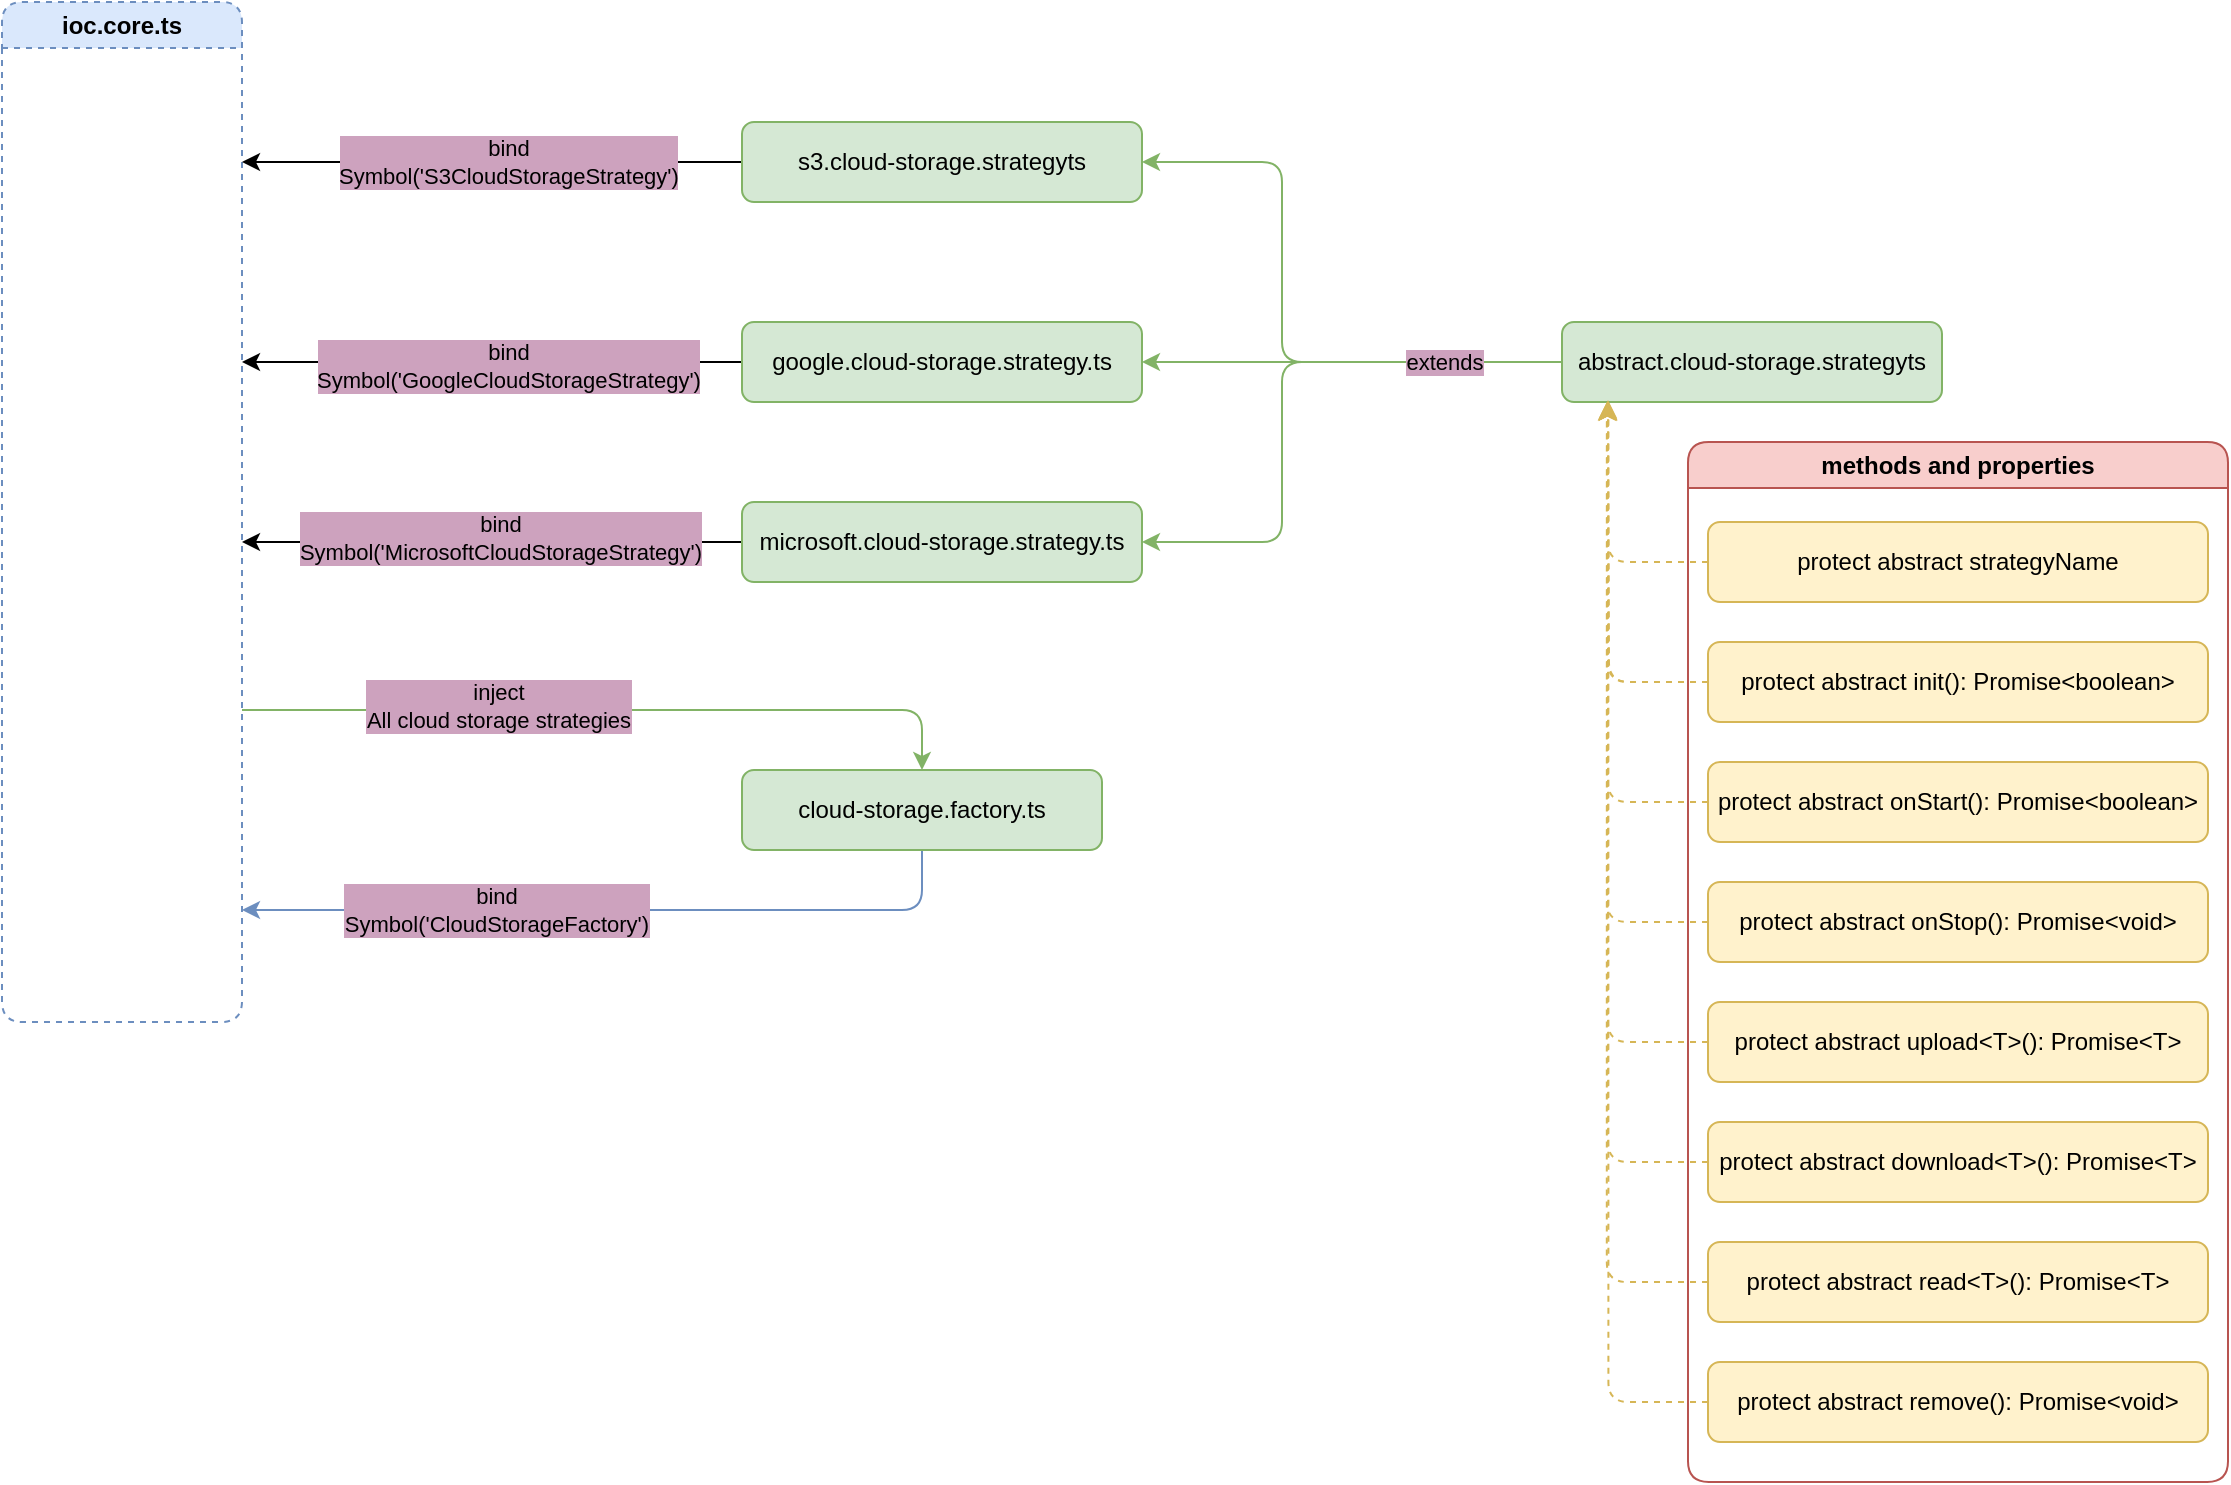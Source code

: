 <mxfile version="21.0.10" type="github"><diagram name="Страница 1" id="WoqDAE_oMoKW68vzLQhR"><mxGraphModel dx="1707" dy="395" grid="1" gridSize="10" guides="1" tooltips="1" connect="1" arrows="1" fold="1" page="1" pageScale="1" pageWidth="827" pageHeight="1169" math="0" shadow="0"><root><mxCell id="0"/><mxCell id="1" parent="0"/><mxCell id="4fexfYk7WuTx_6H0amcR-1" value="ioc.core.ts" style="swimlane;whiteSpace=wrap;html=1;rounded=1;dashed=1;fillColor=#dae8fc;strokeColor=#6c8ebf;" parent="1" vertex="1"><mxGeometry x="-40" y="130" width="120" height="510" as="geometry"/></mxCell><mxCell id="4fexfYk7WuTx_6H0amcR-2" style="edgeStyle=orthogonalEdgeStyle;rounded=0;orthogonalLoop=1;jettySize=auto;html=1;" parent="1" source="4fexfYk7WuTx_6H0amcR-4" edge="1"><mxGeometry relative="1" as="geometry"><mxPoint x="80" y="210" as="targetPoint"/></mxGeometry></mxCell><mxCell id="4fexfYk7WuTx_6H0amcR-3" value="bind&lt;br&gt;Symbol('S3CloudStorageStrategy')" style="edgeLabel;html=1;align=center;verticalAlign=middle;resizable=0;points=[];labelBackgroundColor=#CDA2BE;" parent="4fexfYk7WuTx_6H0amcR-2" vertex="1" connectable="0"><mxGeometry x="-0.066" relative="1" as="geometry"><mxPoint as="offset"/></mxGeometry></mxCell><mxCell id="4fexfYk7WuTx_6H0amcR-4" value="s3.cloud-storage.strategyts" style="rounded=1;whiteSpace=wrap;html=1;fillColor=#d5e8d4;strokeColor=#82b366;" parent="1" vertex="1"><mxGeometry x="330" y="190" width="200" height="40" as="geometry"/></mxCell><mxCell id="4fexfYk7WuTx_6H0amcR-5" style="edgeStyle=orthogonalEdgeStyle;rounded=0;orthogonalLoop=1;jettySize=auto;html=1;exitX=0;exitY=0.5;exitDx=0;exitDy=0;" parent="1" source="4fexfYk7WuTx_6H0amcR-6" edge="1"><mxGeometry relative="1" as="geometry"><mxPoint x="80" y="310" as="targetPoint"/></mxGeometry></mxCell><mxCell id="4fexfYk7WuTx_6H0amcR-6" value="google.cloud-storage.strategy.ts" style="rounded=1;whiteSpace=wrap;html=1;fillColor=#d5e8d4;strokeColor=#82b366;" parent="1" vertex="1"><mxGeometry x="330" y="290" width="200" height="40" as="geometry"/></mxCell><mxCell id="4fexfYk7WuTx_6H0amcR-7" style="edgeStyle=orthogonalEdgeStyle;rounded=0;orthogonalLoop=1;jettySize=auto;html=1;" parent="1" source="4fexfYk7WuTx_6H0amcR-9" edge="1"><mxGeometry relative="1" as="geometry"><mxPoint x="80" y="400" as="targetPoint"/><Array as="points"><mxPoint x="220" y="400"/><mxPoint x="220" y="400"/></Array></mxGeometry></mxCell><mxCell id="4fexfYk7WuTx_6H0amcR-8" value="bind&lt;br&gt;Symbol('MicrosoftCloudStorageStrategy')" style="edgeLabel;html=1;align=center;verticalAlign=middle;resizable=0;points=[];labelBackgroundColor=#CDA2BE;" parent="4fexfYk7WuTx_6H0amcR-7" vertex="1" connectable="0"><mxGeometry x="0.083" y="-2" relative="1" as="geometry"><mxPoint x="14" as="offset"/></mxGeometry></mxCell><mxCell id="4fexfYk7WuTx_6H0amcR-9" value="microsoft.cloud-storage.strategy.ts" style="rounded=1;whiteSpace=wrap;html=1;fillColor=#d5e8d4;strokeColor=#82b366;" parent="1" vertex="1"><mxGeometry x="330" y="380" width="200" height="40" as="geometry"/></mxCell><mxCell id="4fexfYk7WuTx_6H0amcR-10" value="bind&lt;br&gt;Symbol('GoogleCloudStorageStrategy')" style="edgeLabel;html=1;align=center;verticalAlign=middle;resizable=0;points=[];labelBackgroundColor=#CDA2BE;" parent="1" vertex="1" connectable="0"><mxGeometry x="209.997" y="230" as="geometry"><mxPoint x="3" y="82" as="offset"/></mxGeometry></mxCell><mxCell id="4fexfYk7WuTx_6H0amcR-11" style="edgeStyle=orthogonalEdgeStyle;rounded=1;orthogonalLoop=1;jettySize=auto;html=1;entryX=1;entryY=0.5;entryDx=0;entryDy=0;fillColor=#d5e8d4;strokeColor=#82b366;" parent="1" source="4fexfYk7WuTx_6H0amcR-17" target="4fexfYk7WuTx_6H0amcR-4" edge="1"><mxGeometry relative="1" as="geometry"><Array as="points"><mxPoint x="600" y="310"/><mxPoint x="600" y="210"/></Array></mxGeometry></mxCell><mxCell id="4fexfYk7WuTx_6H0amcR-12" style="edgeStyle=orthogonalEdgeStyle;rounded=1;orthogonalLoop=1;jettySize=auto;html=1;entryX=1;entryY=0.5;entryDx=0;entryDy=0;fillColor=#d5e8d4;strokeColor=#82b366;" parent="1" source="4fexfYk7WuTx_6H0amcR-17" target="4fexfYk7WuTx_6H0amcR-6" edge="1"><mxGeometry relative="1" as="geometry"/></mxCell><mxCell id="4fexfYk7WuTx_6H0amcR-13" style="edgeStyle=orthogonalEdgeStyle;rounded=1;orthogonalLoop=1;jettySize=auto;html=1;entryX=1;entryY=0.5;entryDx=0;entryDy=0;fillColor=#d5e8d4;strokeColor=#82b366;" parent="1" source="4fexfYk7WuTx_6H0amcR-17" target="4fexfYk7WuTx_6H0amcR-9" edge="1"><mxGeometry relative="1" as="geometry"><Array as="points"><mxPoint x="600" y="310"/><mxPoint x="600" y="400"/></Array></mxGeometry></mxCell><mxCell id="4fexfYk7WuTx_6H0amcR-36" value="extends" style="edgeLabel;html=1;align=center;verticalAlign=middle;resizable=0;points=[];labelBackgroundColor=#CDA2BE;" parent="4fexfYk7WuTx_6H0amcR-13" vertex="1" connectable="0"><mxGeometry x="-0.636" relative="1" as="geometry"><mxPoint x="-5" as="offset"/></mxGeometry></mxCell><mxCell id="4fexfYk7WuTx_6H0amcR-17" value="abstract.cloud-storage.strategyts" style="rounded=1;whiteSpace=wrap;html=1;fillColor=#d5e8d4;strokeColor=#82b366;" parent="1" vertex="1"><mxGeometry x="740" y="290" width="190" height="40" as="geometry"/></mxCell><mxCell id="4fexfYk7WuTx_6H0amcR-18" value="methods and properties" style="swimlane;whiteSpace=wrap;html=1;fillColor=#f8cecc;strokeColor=#b85450;rounded=1;" parent="1" vertex="1"><mxGeometry x="803" y="350" width="270" height="520" as="geometry"/></mxCell><mxCell id="4fexfYk7WuTx_6H0amcR-19" value="protect abstract strategyName" style="rounded=1;whiteSpace=wrap;html=1;fillColor=#fff2cc;strokeColor=#d6b656;" parent="4fexfYk7WuTx_6H0amcR-18" vertex="1"><mxGeometry x="10" y="40" width="250" height="40" as="geometry"/></mxCell><mxCell id="4fexfYk7WuTx_6H0amcR-38" value="protect abstract init(): Promise&amp;lt;boolean&amp;gt;" style="rounded=1;whiteSpace=wrap;html=1;fillColor=#fff2cc;strokeColor=#d6b656;" parent="4fexfYk7WuTx_6H0amcR-18" vertex="1"><mxGeometry x="10" y="100" width="250" height="40" as="geometry"/></mxCell><mxCell id="4fexfYk7WuTx_6H0amcR-46" style="edgeStyle=orthogonalEdgeStyle;rounded=1;orthogonalLoop=1;jettySize=auto;html=1;fillColor=#fff2cc;strokeColor=#d6b656;dashed=1;exitX=0;exitY=0.5;exitDx=0;exitDy=0;" parent="4fexfYk7WuTx_6H0amcR-18" source="4fexfYk7WuTx_6H0amcR-39" edge="1"><mxGeometry relative="1" as="geometry"><mxPoint x="-40" y="-20" as="targetPoint"/><Array as="points"><mxPoint x="-40" y="180"/></Array></mxGeometry></mxCell><mxCell id="4fexfYk7WuTx_6H0amcR-39" value="protect abstract onStart(): Promise&amp;lt;boolean&amp;gt;" style="rounded=1;whiteSpace=wrap;html=1;fillColor=#fff2cc;strokeColor=#d6b656;" parent="4fexfYk7WuTx_6H0amcR-18" vertex="1"><mxGeometry x="10" y="160" width="250" height="40" as="geometry"/></mxCell><mxCell id="4fexfYk7WuTx_6H0amcR-40" value="protect abstract onStop(): Promise&amp;lt;void&amp;gt;" style="rounded=1;whiteSpace=wrap;html=1;fillColor=#fff2cc;strokeColor=#d6b656;" parent="4fexfYk7WuTx_6H0amcR-18" vertex="1"><mxGeometry x="10" y="220" width="250" height="40" as="geometry"/></mxCell><mxCell id="4fexfYk7WuTx_6H0amcR-41" value="protect abstract upload&amp;lt;T&amp;gt;(): Promise&amp;lt;T&amp;gt;" style="rounded=1;whiteSpace=wrap;html=1;fillColor=#fff2cc;strokeColor=#d6b656;" parent="4fexfYk7WuTx_6H0amcR-18" vertex="1"><mxGeometry x="10" y="280" width="250" height="40" as="geometry"/></mxCell><mxCell id="4fexfYk7WuTx_6H0amcR-49" style="edgeStyle=orthogonalEdgeStyle;rounded=1;orthogonalLoop=1;jettySize=auto;html=1;fillColor=#fff2cc;strokeColor=#d6b656;dashed=1;exitX=0;exitY=0.5;exitDx=0;exitDy=0;" parent="4fexfYk7WuTx_6H0amcR-18" source="4fexfYk7WuTx_6H0amcR-42" edge="1"><mxGeometry relative="1" as="geometry"><mxPoint x="-40" y="-20" as="targetPoint"/><Array as="points"><mxPoint x="-40" y="360"/></Array></mxGeometry></mxCell><mxCell id="4fexfYk7WuTx_6H0amcR-42" value="protect abstract download&amp;lt;T&amp;gt;(): Promise&amp;lt;T&amp;gt;" style="rounded=1;whiteSpace=wrap;html=1;fillColor=#fff2cc;strokeColor=#d6b656;" parent="4fexfYk7WuTx_6H0amcR-18" vertex="1"><mxGeometry x="10" y="340" width="250" height="40" as="geometry"/></mxCell><mxCell id="4fexfYk7WuTx_6H0amcR-43" value="protect abstract read&amp;lt;T&amp;gt;(): Promise&amp;lt;T&amp;gt;" style="rounded=1;whiteSpace=wrap;html=1;fillColor=#fff2cc;strokeColor=#d6b656;" parent="4fexfYk7WuTx_6H0amcR-18" vertex="1"><mxGeometry x="10" y="400" width="250" height="40" as="geometry"/></mxCell><mxCell id="4fexfYk7WuTx_6H0amcR-44" value="protect abstract remove(): Promise&amp;lt;void&amp;gt;" style="rounded=1;whiteSpace=wrap;html=1;fillColor=#fff2cc;strokeColor=#d6b656;" parent="4fexfYk7WuTx_6H0amcR-18" vertex="1"><mxGeometry x="10" y="460" width="250" height="40" as="geometry"/></mxCell><mxCell id="4fexfYk7WuTx_6H0amcR-22" style="edgeStyle=orthogonalEdgeStyle;rounded=1;orthogonalLoop=1;jettySize=auto;html=1;exitX=0;exitY=0.5;exitDx=0;exitDy=0;fillColor=#fff2cc;strokeColor=#d6b656;dashed=1;entryX=0.125;entryY=0.975;entryDx=0;entryDy=0;entryPerimeter=0;" parent="1" source="4fexfYk7WuTx_6H0amcR-19" target="4fexfYk7WuTx_6H0amcR-17" edge="1"><mxGeometry relative="1" as="geometry"><mxPoint x="763" y="340" as="targetPoint"/><Array as="points"><mxPoint x="763" y="410"/><mxPoint x="763" y="329"/></Array></mxGeometry></mxCell><mxCell id="4fexfYk7WuTx_6H0amcR-23" style="edgeStyle=orthogonalEdgeStyle;rounded=1;orthogonalLoop=1;jettySize=auto;html=1;exitX=0;exitY=0.5;exitDx=0;exitDy=0;fillColor=#fff2cc;strokeColor=#d6b656;dashed=1;" parent="1" target="4fexfYk7WuTx_6H0amcR-17" edge="1"><mxGeometry relative="1" as="geometry"><mxPoint x="789" y="330" as="targetPoint"/><Array as="points"><mxPoint x="763" y="470"/></Array><mxPoint x="813" y="470.0" as="sourcePoint"/></mxGeometry></mxCell><mxCell id="4fexfYk7WuTx_6H0amcR-31" style="edgeStyle=orthogonalEdgeStyle;rounded=1;orthogonalLoop=1;jettySize=auto;html=1;entryX=0.5;entryY=0;entryDx=0;entryDy=0;fillColor=#d5e8d4;strokeColor=#82b366;" parent="1" target="4fexfYk7WuTx_6H0amcR-35" edge="1"><mxGeometry relative="1" as="geometry"><mxPoint x="80" y="484" as="sourcePoint"/><Array as="points"><mxPoint x="100" y="483.97"/><mxPoint x="420" y="483.97"/></Array></mxGeometry></mxCell><mxCell id="4fexfYk7WuTx_6H0amcR-32" value="inject&lt;br&gt;All cloud storage strategies" style="edgeLabel;html=1;align=center;verticalAlign=middle;resizable=0;points=[];labelBackgroundColor=#CDA2BE;" parent="4fexfYk7WuTx_6H0amcR-31" vertex="1" connectable="0"><mxGeometry x="-0.187" y="2" relative="1" as="geometry"><mxPoint x="-23" as="offset"/></mxGeometry></mxCell><mxCell id="4fexfYk7WuTx_6H0amcR-33" style="edgeStyle=orthogonalEdgeStyle;rounded=1;orthogonalLoop=1;jettySize=auto;html=1;exitX=0.5;exitY=1;exitDx=0;exitDy=0;fillColor=#dae8fc;strokeColor=#6c8ebf;" parent="1" source="4fexfYk7WuTx_6H0amcR-35" edge="1"><mxGeometry relative="1" as="geometry"><mxPoint x="80" y="584" as="targetPoint"/><Array as="points"><mxPoint x="420" y="583.97"/><mxPoint x="100" y="583.97"/></Array></mxGeometry></mxCell><mxCell id="4fexfYk7WuTx_6H0amcR-34" value="bind&lt;br&gt;Symbol('CloudStorageFactory')" style="edgeLabel;html=1;align=center;verticalAlign=middle;resizable=0;points=[];labelBackgroundColor=#CDA2BE;" parent="4fexfYk7WuTx_6H0amcR-33" vertex="1" connectable="0"><mxGeometry x="0.337" y="4" relative="1" as="geometry"><mxPoint x="4" y="-4" as="offset"/></mxGeometry></mxCell><mxCell id="4fexfYk7WuTx_6H0amcR-35" value="cloud-storage.factory.ts" style="rounded=1;whiteSpace=wrap;html=1;fillColor=#d5e8d4;strokeColor=#82b366;" parent="1" vertex="1"><mxGeometry x="330" y="513.97" width="180" height="40" as="geometry"/></mxCell><mxCell id="4fexfYk7WuTx_6H0amcR-45" style="edgeStyle=orthogonalEdgeStyle;rounded=1;orthogonalLoop=1;jettySize=auto;html=1;exitX=0;exitY=0.5;exitDx=0;exitDy=0;fillColor=#fff2cc;strokeColor=#d6b656;dashed=1;" parent="1" source="4fexfYk7WuTx_6H0amcR-38" edge="1"><mxGeometry relative="1" as="geometry"><mxPoint x="763" y="330" as="targetPoint"/></mxGeometry></mxCell><mxCell id="4fexfYk7WuTx_6H0amcR-47" style="edgeStyle=orthogonalEdgeStyle;rounded=1;orthogonalLoop=1;jettySize=auto;html=1;entryX=0.119;entryY=1.01;entryDx=0;entryDy=0;entryPerimeter=0;exitX=0;exitY=0.5;exitDx=0;exitDy=0;fillColor=#fff2cc;strokeColor=#d6b656;dashed=1;" parent="1" source="4fexfYk7WuTx_6H0amcR-40" target="4fexfYk7WuTx_6H0amcR-17" edge="1"><mxGeometry relative="1" as="geometry"/></mxCell><mxCell id="4fexfYk7WuTx_6H0amcR-48" style="edgeStyle=orthogonalEdgeStyle;rounded=1;orthogonalLoop=1;jettySize=auto;html=1;entryX=0.121;entryY=1.006;entryDx=0;entryDy=0;entryPerimeter=0;exitX=0;exitY=0.5;exitDx=0;exitDy=0;fillColor=#fff2cc;strokeColor=#d6b656;dashed=1;" parent="1" source="4fexfYk7WuTx_6H0amcR-41" target="4fexfYk7WuTx_6H0amcR-17" edge="1"><mxGeometry relative="1" as="geometry"/></mxCell><mxCell id="4fexfYk7WuTx_6H0amcR-50" style="edgeStyle=orthogonalEdgeStyle;rounded=1;orthogonalLoop=1;jettySize=auto;html=1;entryX=0.118;entryY=1;entryDx=0;entryDy=0;entryPerimeter=0;exitX=0;exitY=0.5;exitDx=0;exitDy=0;dashed=1;fillColor=#fff2cc;strokeColor=#d6b656;" parent="1" source="4fexfYk7WuTx_6H0amcR-43" target="4fexfYk7WuTx_6H0amcR-17" edge="1"><mxGeometry relative="1" as="geometry"/></mxCell><mxCell id="4fexfYk7WuTx_6H0amcR-51" style="edgeStyle=orthogonalEdgeStyle;rounded=1;orthogonalLoop=1;jettySize=auto;html=1;entryX=0.122;entryY=0.996;entryDx=0;entryDy=0;entryPerimeter=0;exitX=0;exitY=0.5;exitDx=0;exitDy=0;fillColor=#fff2cc;strokeColor=#d6b656;dashed=1;" parent="1" source="4fexfYk7WuTx_6H0amcR-44" target="4fexfYk7WuTx_6H0amcR-17" edge="1"><mxGeometry relative="1" as="geometry"/></mxCell></root></mxGraphModel></diagram></mxfile>